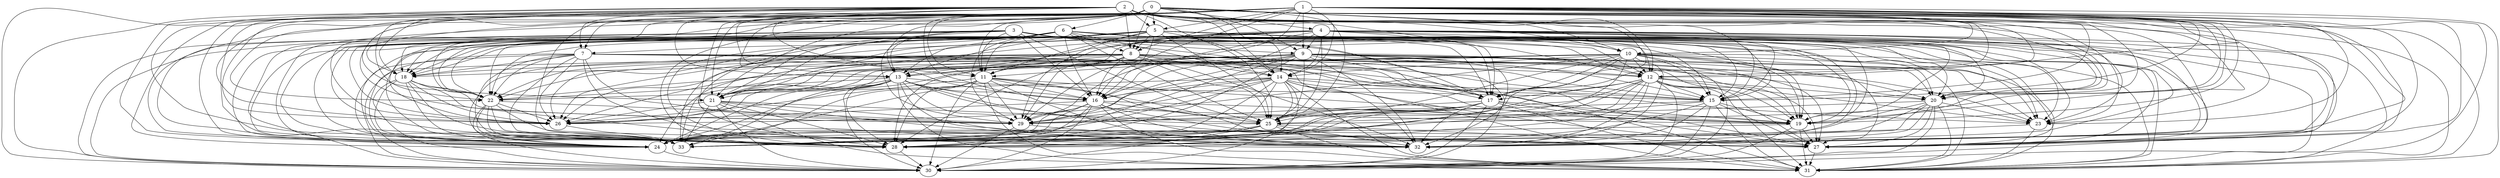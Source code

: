 digraph {
    15 -> 30;
    25 -> 32;
    18 -> 26;
    7 -> 26;
    4 -> 9;
    29 -> 32;
    3 -> 13;
    22 -> 26;
    0 -> 5;
    3 -> 22;
    8 -> 18;
    14 -> 22;
    0 -> 14;
    3 -> 31;
    14 -> 31;
    0 -> 23;
    10 -> 27;
    7 -> 19;
    15 -> 32;
    2 -> 32;
    18 -> 28;
    7 -> 28;
    14 -> 15;
    3 -> 15;
    22 -> 28;
    8 -> 11;
    3 -> 24;
    14 -> 24;
    0 -> 7;
    14 -> 33;
    3 -> 33;
    11 -> 16;
    0 -> 16;
    10 -> 20;
    10 -> 29;
    25 -> 27;
    2 -> 25;
    7 -> 30;
    18 -> 30;
    14 -> 17;
    3 -> 17;
    22 -> 30;
    21 -> 32;
    0 -> 9;
    14 -> 26;
    3 -> 26;
    10 -> 22;
    10 -> 31;
    2 -> 27;
    7 -> 23;
    6 -> 27;
    21 -> 25;
    3 -> 19;
    14 -> 19;
    22 -> 32;
    3 -> 28;
    14 -> 28;
    10 -> 15;
    10 -> 24;
    2 -> 20;
    10 -> 33;
    2 -> 29;
    25 -> 31;
    6 -> 29;
    3 -> 12;
    21 -> 27;
    3 -> 21;
    3 -> 30;
    14 -> 30;
    10 -> 17;
    2 -> 13;
    17 -> 32;
    10 -> 26;
    2 -> 22;
    25 -> 33;
    2 -> 31;
    6 -> 22;
    6 -> 31;
    3 -> 23;
    14 -> 32;
    17 -> 25;
    10 -> 19;
    2 -> 15;
    10 -> 28;
    9 -> 30;
    2 -> 24;
    2 -> 33;
    6 -> 15;
    6 -> 24;
    6 -> 33;
    14 -> 16;
    3 -> 16;
    21 -> 31;
    3 -> 25;
    14 -> 25;
    10 -> 12;
    2 -> 8;
    17 -> 27;
    10 -> 21;
    9 -> 23;
    2 -> 17;
    10 -> 30;
    9 -> 32;
    25 -> 28;
    2 -> 26;
    6 -> 8;
    6 -> 17;
    13 -> 32;
    3 -> 9;
    6 -> 26;
    3 -> 18;
    21 -> 33;
    10 -> 14;
    17 -> 29;
    5 -> 27;
    2 -> 10;
    9 -> 25;
    10 -> 23;
    2 -> 19;
    10 -> 32;
    2 -> 28;
    13 -> 25;
    6 -> 19;
    6 -> 28;
    29 -> 30;
    3 -> 11;
    21 -> 26;
    5 -> 20;
    10 -> 16;
    9 -> 18;
    2 -> 12;
    17 -> 31;
    10 -> 25;
    5 -> 29;
    9 -> 27;
    2 -> 21;
    2 -> 30;
    6 -> 12;
    13 -> 27;
    6 -> 21;
    6 -> 30;
    16 -> 32;
    21 -> 28;
    9 -> 11;
    5 -> 22;
    17 -> 24;
    2 -> 5;
    9 -> 20;
    17 -> 33;
    5 -> 31;
    2 -> 14;
    9 -> 29;
    2 -> 23;
    6 -> 14;
    1 -> 27;
    13 -> 29;
    6 -> 23;
    16 -> 25;
    6 -> 32;
    21 -> 30;
    5 -> 15;
    9 -> 13;
    2 -> 7;
    5 -> 24;
    9 -> 22;
    2 -> 16;
    5 -> 33;
    9 -> 31;
    6 -> 7;
    13 -> 22;
    6 -> 16;
    1 -> 29;
    13 -> 31;
    6 -> 25;
    16 -> 27;
    5 -> 8;
    20 -> 27;
    5 -> 17;
    17 -> 19;
    9 -> 15;
    12 -> 32;
    5 -> 26;
    17 -> 28;
    9 -> 24;
    2 -> 18;
    9 -> 33;
    13 -> 15;
    13 -> 24;
    1 -> 22;
    6 -> 18;
    1 -> 31;
    13 -> 33;
    16 -> 29;
    12 -> 25;
    5 -> 19;
    9 -> 17;
    2 -> 11;
    4 -> 30;
    28 -> 30;
    5 -> 28;
    17 -> 30;
    9 -> 26;
    1 -> 15;
    6 -> 11;
    13 -> 26;
    1 -> 24;
    6 -> 20;
    1 -> 33;
    16 -> 31;
    5 -> 12;
    20 -> 31;
    12 -> 27;
    5 -> 21;
    4 -> 23;
    9 -> 19;
    5 -> 30;
    4 -> 32;
    9 -> 28;
    1 -> 8;
    1 -> 17;
    13 -> 19;
    6 -> 13;
    8 -> 32;
    1 -> 26;
    13 -> 28;
    16 -> 24;
    16 -> 33;
    20 -> 24;
    12 -> 20;
    20 -> 33;
    5 -> 14;
    12 -> 29;
    9 -> 12;
    5 -> 23;
    4 -> 25;
    9 -> 21;
    5 -> 32;
    1 -> 10;
    8 -> 25;
    13 -> 21;
    1 -> 19;
    24 -> 30;
    1 -> 28;
    13 -> 30;
    16 -> 26;
    0 -> 30;
    5 -> 16;
    4 -> 18;
    12 -> 31;
    23 -> 31;
    5 -> 25;
    4 -> 27;
    27 -> 31;
    1 -> 12;
    8 -> 27;
    19 -> 27;
    1 -> 21;
    16 -> 19;
    1 -> 30;
    0 -> 32;
    11 -> 32;
    16 -> 28;
    12 -> 15;
    20 -> 28;
    4 -> 11;
    12 -> 24;
    5 -> 18;
    4 -> 20;
    12 -> 33;
    23 -> 33;
    9 -> 16;
    4 -> 29;
    1 -> 5;
    8 -> 20;
    1 -> 14;
    13 -> 16;
    8 -> 29;
    1 -> 23;
    11 -> 25;
    0 -> 25;
    1 -> 32;
    16 -> 30;
    12 -> 17;
    5 -> 11;
    20 -> 30;
    4 -> 13;
    4 -> 22;
    4 -> 31;
    8 -> 13;
    8 -> 22;
    1 -> 16;
    0 -> 18;
    8 -> 31;
    19 -> 31;
    1 -> 25;
    11 -> 27;
    0 -> 27;
    15 -> 27;
    20 -> 23;
    12 -> 19;
    20 -> 32;
    4 -> 15;
    5 -> 13;
    12 -> 28;
    7 -> 32;
    18 -> 32;
    4 -> 24;
    4 -> 33;
    8 -> 15;
    1 -> 9;
    0 -> 11;
    19 -> 24;
    8 -> 24;
    1 -> 18;
    0 -> 20;
    8 -> 33;
    11 -> 29;
    0 -> 29;
    15 -> 29;
    20 -> 25;
    4 -> 17;
    12 -> 30;
    4 -> 26;
    0 -> 4;
    8 -> 17;
    1 -> 11;
    0 -> 13;
    8 -> 26;
    1 -> 20;
    0 -> 22;
    0 -> 31;
    11 -> 31;
    7 -> 18;
    15 -> 31;
    4 -> 10;
    7 -> 27;
    12 -> 23;
    4 -> 19;
    4 -> 28;
    0 -> 6;
    8 -> 19;
    1 -> 13;
    3 -> 32;
    0 -> 15;
    8 -> 28;
    0 -> 24;
    11 -> 24;
    11 -> 33;
    0 -> 33;
    15 -> 24;
    26 -> 33;
    7 -> 29;
    18 -> 29;
    4 -> 12;
    4 -> 21;
    8 -> 12;
    22 -> 29;
    0 -> 8;
    8 -> 21;
    0 -> 17;
    8 -> 30;
    19 -> 30;
    0 -> 26;
    11 -> 26;
    18 -> 22;
    7 -> 22;
    4 -> 14;
    7 -> 31;
    8 -> 14;
    3 -> 27;
    14 -> 27;
    0 -> 10;
    8 -> 23;
    0 -> 19;
    11 -> 19;
    0 -> 28;
    11 -> 28;
    15 -> 19;
    7 -> 15;
    15 -> 28;
    25 -> 30;
    7 -> 24;
    18 -> 24;
    18 -> 33;
    7 -> 33;
    4 -> 16;
    22 -> 24;
    3 -> 20;
    8 -> 16;
    22 -> 33;
    0 -> 12;
    3 -> 29;
    14 -> 29;
    0 -> 21;
    11 -> 30;
}